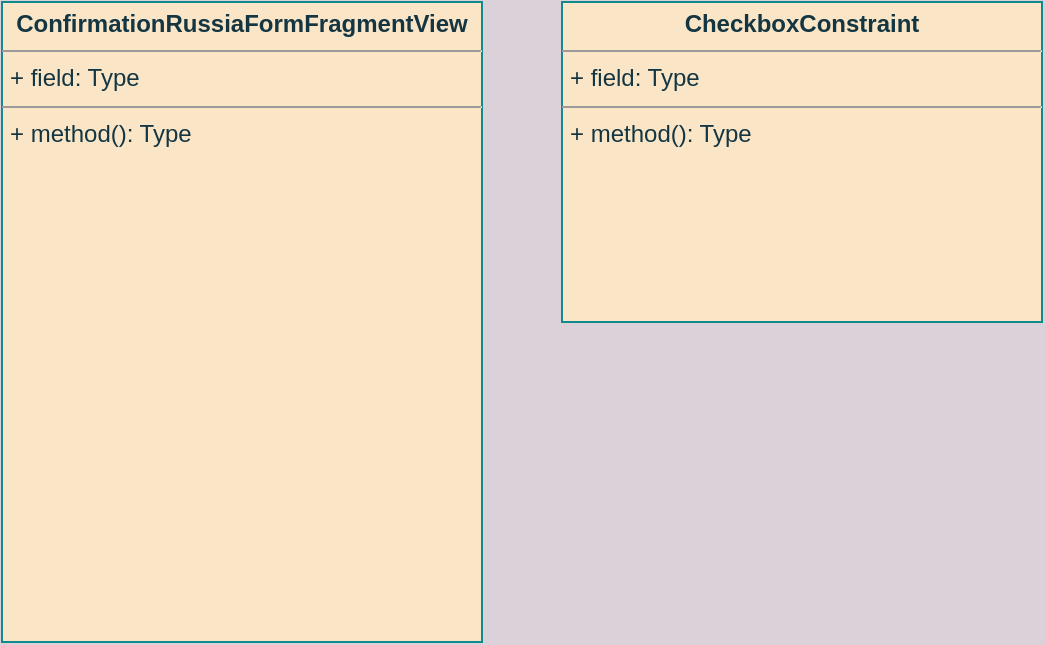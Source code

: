 <mxfile version="19.0.2" type="github">
  <diagram id="hD8IJjdk9eMToCurCvCA" name="Page-1">
    <mxGraphModel dx="631" dy="400" grid="1" gridSize="10" guides="1" tooltips="1" connect="1" arrows="1" fold="1" page="1" pageScale="1" pageWidth="827" pageHeight="1169" background="#DAD2D8" math="0" shadow="0">
      <root>
        <mxCell id="0" />
        <mxCell id="1" parent="0" />
        <mxCell id="nP7zpdGYaniqPW7aqJuf-1" value="&lt;p style=&quot;margin:0px;margin-top:4px;text-align:center;&quot;&gt;&lt;b&gt;ConfirmationRussiaFormFragmentView&lt;/b&gt;&lt;/p&gt;&lt;hr size=&quot;1&quot;&gt;&lt;p style=&quot;margin:0px;margin-left:4px;&quot;&gt;+ field: Type&lt;/p&gt;&lt;hr size=&quot;1&quot;&gt;&lt;p style=&quot;margin:0px;margin-left:4px;&quot;&gt;+ method(): Type&lt;/p&gt;" style="verticalAlign=top;align=left;overflow=fill;fontSize=12;fontFamily=Helvetica;html=1;rounded=0;sketch=0;fontColor=#143642;strokeColor=#0F8B8D;fillColor=#FAE5C7;" vertex="1" parent="1">
          <mxGeometry x="80" y="80" width="240" height="320" as="geometry" />
        </mxCell>
        <mxCell id="nP7zpdGYaniqPW7aqJuf-2" value="&lt;p style=&quot;margin:0px;margin-top:4px;text-align:center;&quot;&gt;&lt;b&gt;CheckboxConstraint&lt;/b&gt;&lt;br&gt;&lt;/p&gt;&lt;hr size=&quot;1&quot;&gt;&lt;p style=&quot;margin:0px;margin-left:4px;&quot;&gt;+ field: Type&lt;/p&gt;&lt;hr size=&quot;1&quot;&gt;&lt;p style=&quot;margin:0px;margin-left:4px;&quot;&gt;+ method(): Type&lt;/p&gt;" style="verticalAlign=top;align=left;overflow=fill;fontSize=12;fontFamily=Helvetica;html=1;rounded=0;sketch=0;fontColor=#143642;strokeColor=#0F8B8D;fillColor=#FAE5C7;" vertex="1" parent="1">
          <mxGeometry x="360" y="80" width="240" height="160" as="geometry" />
        </mxCell>
      </root>
    </mxGraphModel>
  </diagram>
</mxfile>
